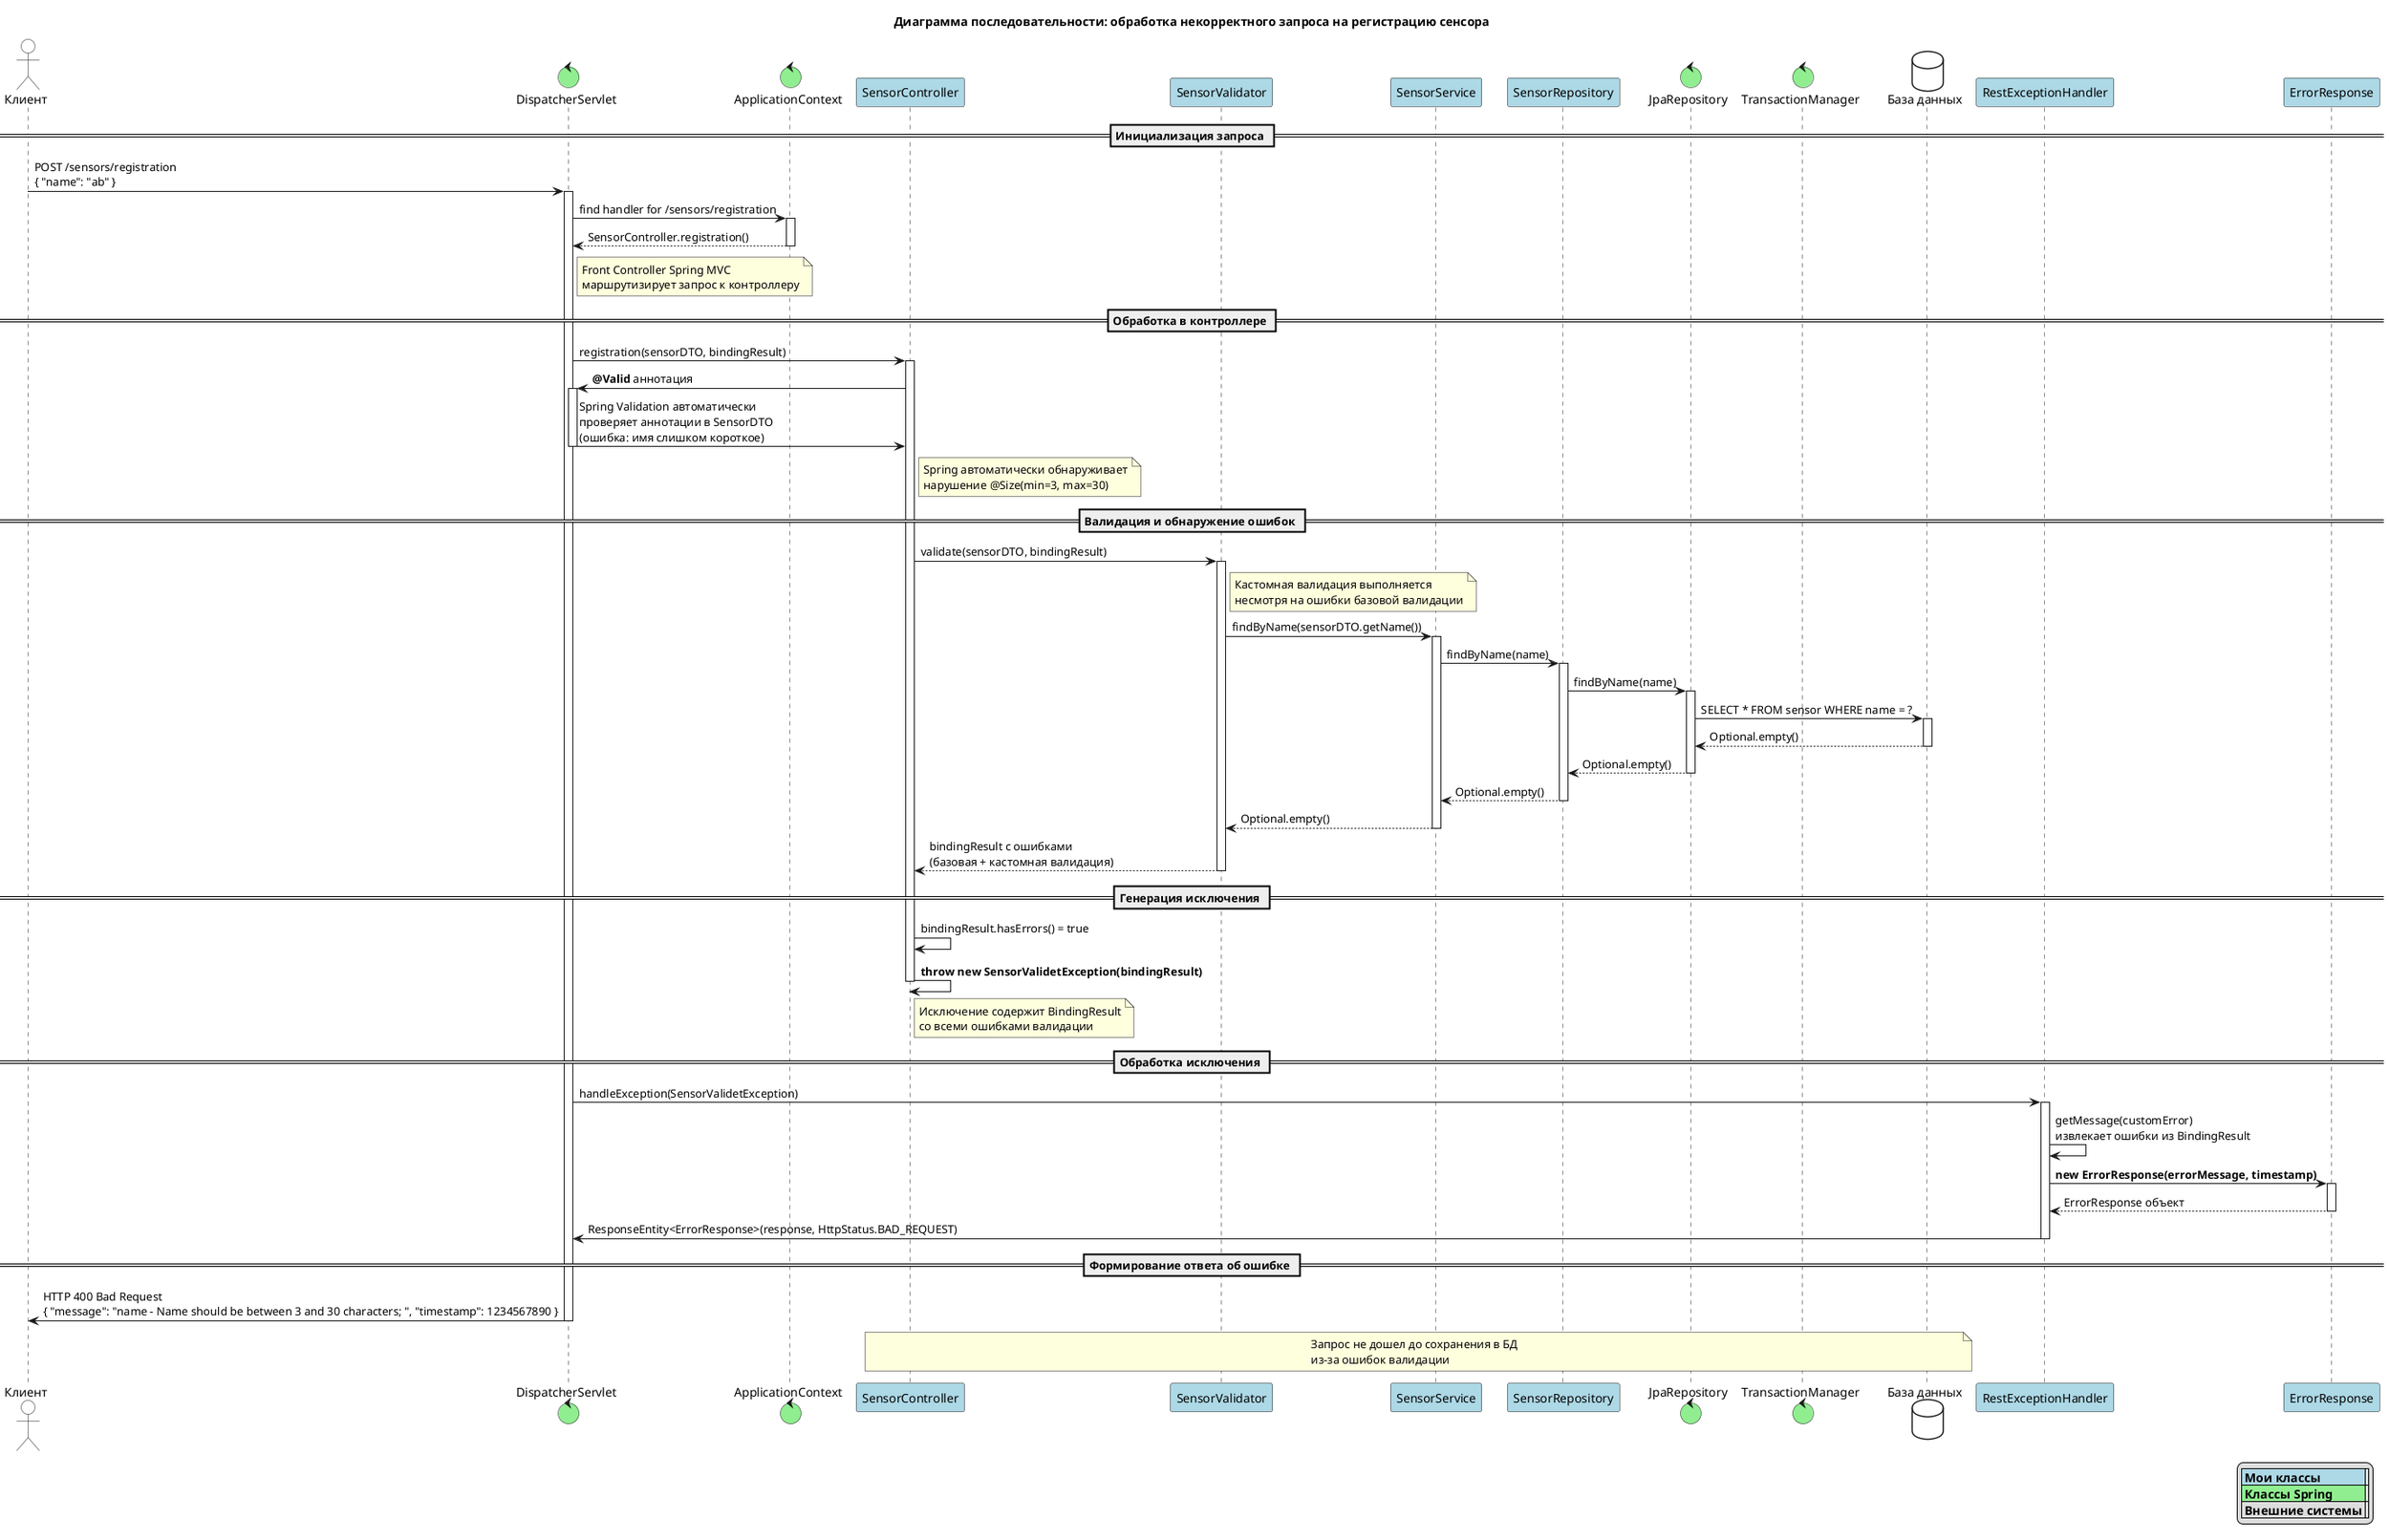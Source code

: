@startuml
title Диаграмма последовательности: обработка некорректного запроса на регистрацию сенсора

skinparam ParticipantBackgroundColor #LightBlue
skinparam ActorBackgroundColor #White
skinparam ControlBackgroundColor #LightGreen
skinparam DatabaseBackgroundColor #White

actor "Клиент" as Client #White
control "DispatcherServlet" as Dispatcher #LightGreen
control "ApplicationContext" as AppContext #LightGreen
participant "SensorController" as Controller #LightBlue
participant "SensorValidator" as Validator #LightBlue
participant "SensorService" as Service #LightBlue
participant "SensorRepository" as Repository #LightBlue
control "JpaRepository" as JPA #LightGreen
control "TransactionManager" as TxManager #LightGreen
database "База данных" as Database #White
participant "RestExceptionHandler" as ExceptionHandler #LightBlue
participant "ErrorResponse" as ErrorResp #LightBlue

== Инициализация запроса ==

Client -> Dispatcher: POST /sensors/registration\n{ "name": "ab" }
activate Dispatcher

Dispatcher -> AppContext: find handler for /sensors/registration
activate AppContext
AppContext --> Dispatcher: SensorController.registration()
deactivate AppContext

note right of Dispatcher: Front Controller Spring MVC\nмаршрутизирует запрос к контроллеру

== Обработка в контроллере ==

Dispatcher -> Controller: registration(sensorDTO, bindingResult)
activate Controller

Controller -> Dispatcher: **@Valid** аннотация
activate Dispatcher
Dispatcher -> Controller: Spring Validation автоматически\nпроверяет аннотации в SensorDTO\n(ошибка: имя слишком короткое)
deactivate Dispatcher

note right of Controller: Spring автоматически обнаруживает\nнарушение @Size(min=3, max=30)

== Валидация и обнаружение ошибок ==

Controller -> Validator: validate(sensorDTO, bindingResult)
activate Validator

note right of Validator: Кастомная валидация выполняется\nнесмотря на ошибки базовой валидации

Validator -> Service: findByName(sensorDTO.getName())
activate Service

Service -> Repository: findByName(name)
activate Repository

Repository -> JPA: findByName(name)
activate JPA
JPA -> Database: SELECT * FROM sensor WHERE name = ?
activate Database
Database --> JPA: Optional.empty()
deactivate Database
JPA --> Repository: Optional.empty()
deactivate JPA

Repository --> Service: Optional.empty()
deactivate Repository

Service --> Validator: Optional.empty()
deactivate Service

Validator --> Controller: bindingResult с ошибками\n(базовая + кастомная валидация)
deactivate Validator

== Генерация исключения ==

Controller -> Controller: bindingResult.hasErrors() = true
Controller -> Controller: **throw new SensorValidetException(bindingResult)**
deactivate Controller

note right of Controller: Исключение содержит BindingResult\nсо всеми ошибками валидации

== Обработка исключения ==

Dispatcher -> ExceptionHandler: handleException(SensorValidetException)
activate ExceptionHandler

ExceptionHandler -> ExceptionHandler: getMessage(customError)\nизвлекает ошибки из BindingResult
ExceptionHandler -> ErrorResp: **new ErrorResponse(errorMessage, timestamp)**
activate ErrorResp
ErrorResp --> ExceptionHandler: ErrorResponse объект
deactivate ErrorResp

ExceptionHandler -> Dispatcher: ResponseEntity<ErrorResponse>(response, HttpStatus.BAD_REQUEST)
deactivate ExceptionHandler

== Формирование ответа об ошибке ==

Dispatcher -> Client: HTTP 400 Bad Request\n{ "message": "name - Name should be between 3 and 30 characters; ", "timestamp": 1234567890 }
deactivate Dispatcher

note over Controller, Database: Запрос не дошел до сохранения в БД\nиз-за ошибок валидации

legend right
  |<#LightBlue> **Мои классы** | |
  |<#LightGreen> **Классы Spring** | |
  | **Внешние системы** | |
end legend

@enduml